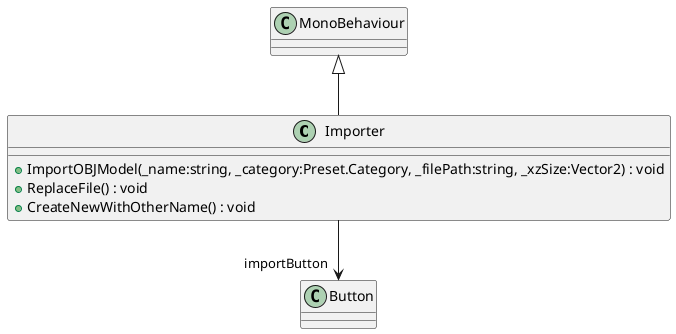 @startuml
class Importer {
    + ImportOBJModel(_name:string, _category:Preset.Category, _filePath:string, _xzSize:Vector2) : void
    + ReplaceFile() : void
    + CreateNewWithOtherName() : void
}
MonoBehaviour <|-- Importer
Importer --> "importButton" Button
@enduml
